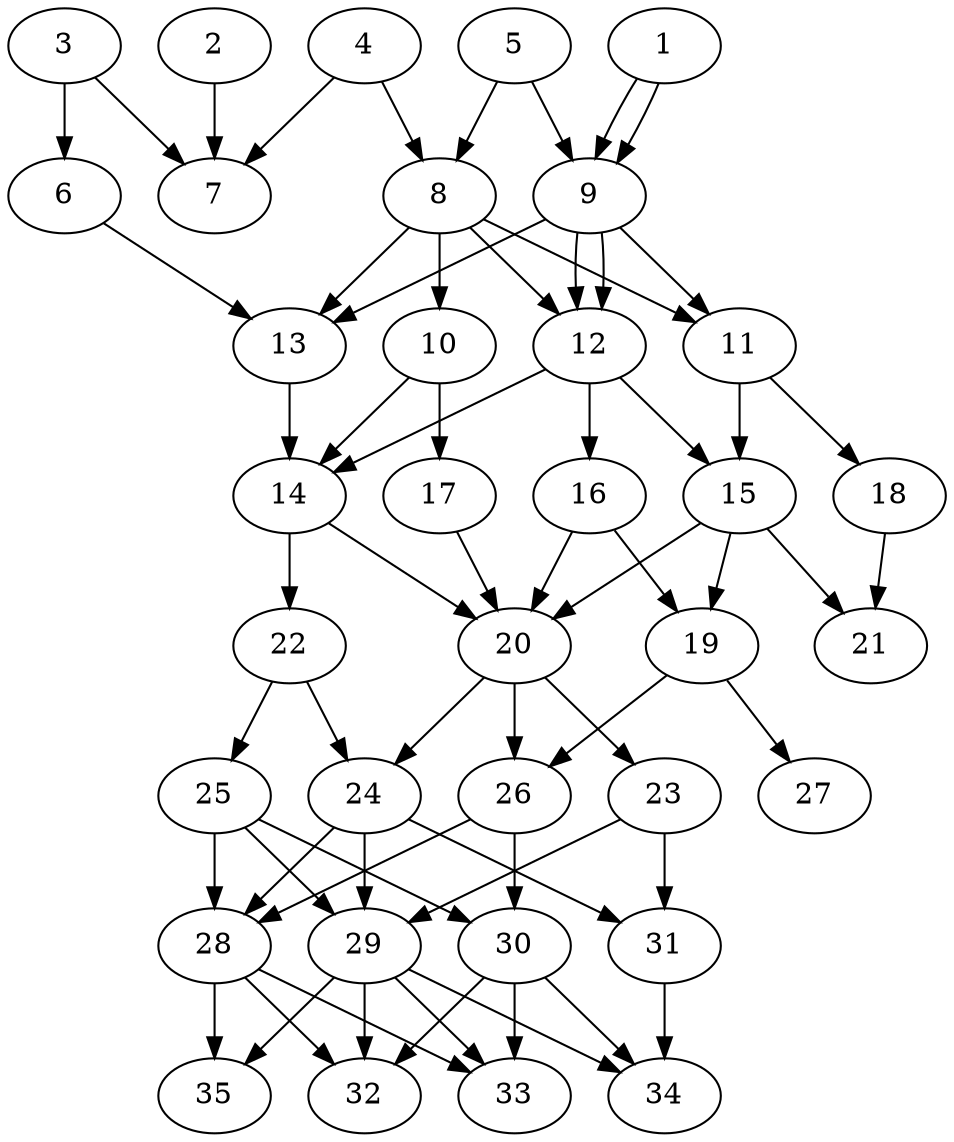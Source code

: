 // DAG automatically generated by daggen at Thu Oct  3 14:05:38 2019
// ./daggen --dot -n 35 --ccr 0.3 --fat 0.5 --regular 0.9 --density 0.7 --mindata 5242880 --maxdata 52428800 
digraph G {
  1 [size="170420907", alpha="0.08", expect_size="51126272"] 
  1 -> 9 [size ="51126272"]
  1 -> 9 [size ="51126272"]
  2 [size="55029760", alpha="0.01", expect_size="16508928"] 
  2 -> 7 [size ="16508928"]
  3 [size="115913387", alpha="0.03", expect_size="34774016"] 
  3 -> 6 [size ="34774016"]
  3 -> 7 [size ="34774016"]
  4 [size="22896640", alpha="0.16", expect_size="6868992"] 
  4 -> 7 [size ="6868992"]
  4 -> 8 [size ="6868992"]
  5 [size="85797547", alpha="0.10", expect_size="25739264"] 
  5 -> 8 [size ="25739264"]
  5 -> 9 [size ="25739264"]
  6 [size="27784533", alpha="0.01", expect_size="8335360"] 
  6 -> 13 [size ="8335360"]
  7 [size="144687787", alpha="0.17", expect_size="43406336"] 
  8 [size="151377920", alpha="0.16", expect_size="45413376"] 
  8 -> 10 [size ="45413376"]
  8 -> 11 [size ="45413376"]
  8 -> 12 [size ="45413376"]
  8 -> 13 [size ="45413376"]
  9 [size="20660907", alpha="0.09", expect_size="6198272"] 
  9 -> 11 [size ="6198272"]
  9 -> 12 [size ="6198272"]
  9 -> 12 [size ="6198272"]
  9 -> 13 [size ="6198272"]
  10 [size="91084800", alpha="0.19", expect_size="27325440"] 
  10 -> 14 [size ="27325440"]
  10 -> 17 [size ="27325440"]
  11 [size="81418240", alpha="0.13", expect_size="24425472"] 
  11 -> 15 [size ="24425472"]
  11 -> 18 [size ="24425472"]
  12 [size="143609173", alpha="0.18", expect_size="43082752"] 
  12 -> 14 [size ="43082752"]
  12 -> 15 [size ="43082752"]
  12 -> 16 [size ="43082752"]
  13 [size="148531200", alpha="0.20", expect_size="44559360"] 
  13 -> 14 [size ="44559360"]
  14 [size="171250347", alpha="0.12", expect_size="51375104"] 
  14 -> 20 [size ="51375104"]
  14 -> 22 [size ="51375104"]
  15 [size="139564373", alpha="0.03", expect_size="41869312"] 
  15 -> 19 [size ="41869312"]
  15 -> 20 [size ="41869312"]
  15 -> 21 [size ="41869312"]
  16 [size="57320107", alpha="0.02", expect_size="17196032"] 
  16 -> 19 [size ="17196032"]
  16 -> 20 [size ="17196032"]
  17 [size="63805440", alpha="0.04", expect_size="19141632"] 
  17 -> 20 [size ="19141632"]
  18 [size="43390293", alpha="0.08", expect_size="13017088"] 
  18 -> 21 [size ="13017088"]
  19 [size="172622507", alpha="0.00", expect_size="51786752"] 
  19 -> 26 [size ="51786752"]
  19 -> 27 [size ="51786752"]
  20 [size="87487147", alpha="0.09", expect_size="26246144"] 
  20 -> 23 [size ="26246144"]
  20 -> 24 [size ="26246144"]
  20 -> 26 [size ="26246144"]
  21 [size="75939840", alpha="0.17", expect_size="22781952"] 
  22 [size="174373547", alpha="0.10", expect_size="52312064"] 
  22 -> 24 [size ="52312064"]
  22 -> 25 [size ="52312064"]
  23 [size="158750720", alpha="0.15", expect_size="47625216"] 
  23 -> 29 [size ="47625216"]
  23 -> 31 [size ="47625216"]
  24 [size="155514880", alpha="0.02", expect_size="46654464"] 
  24 -> 28 [size ="46654464"]
  24 -> 29 [size ="46654464"]
  24 -> 31 [size ="46654464"]
  25 [size="90023253", alpha="0.16", expect_size="27006976"] 
  25 -> 28 [size ="27006976"]
  25 -> 29 [size ="27006976"]
  25 -> 30 [size ="27006976"]
  26 [size="115899733", alpha="0.12", expect_size="34769920"] 
  26 -> 28 [size ="34769920"]
  26 -> 30 [size ="34769920"]
  27 [size="130850133", alpha="0.05", expect_size="39255040"] 
  28 [size="162553173", alpha="0.14", expect_size="48765952"] 
  28 -> 32 [size ="48765952"]
  28 -> 33 [size ="48765952"]
  28 -> 35 [size ="48765952"]
  29 [size="67396267", alpha="0.04", expect_size="20218880"] 
  29 -> 32 [size ="20218880"]
  29 -> 33 [size ="20218880"]
  29 -> 34 [size ="20218880"]
  29 -> 35 [size ="20218880"]
  30 [size="69744640", alpha="0.03", expect_size="20923392"] 
  30 -> 32 [size ="20923392"]
  30 -> 33 [size ="20923392"]
  30 -> 34 [size ="20923392"]
  31 [size="140346027", alpha="0.10", expect_size="42103808"] 
  31 -> 34 [size ="42103808"]
  32 [size="117575680", alpha="0.13", expect_size="35272704"] 
  33 [size="38983680", alpha="0.13", expect_size="11695104"] 
  34 [size="160300373", alpha="0.13", expect_size="48090112"] 
  35 [size="172373333", alpha="0.08", expect_size="51712000"] 
}
